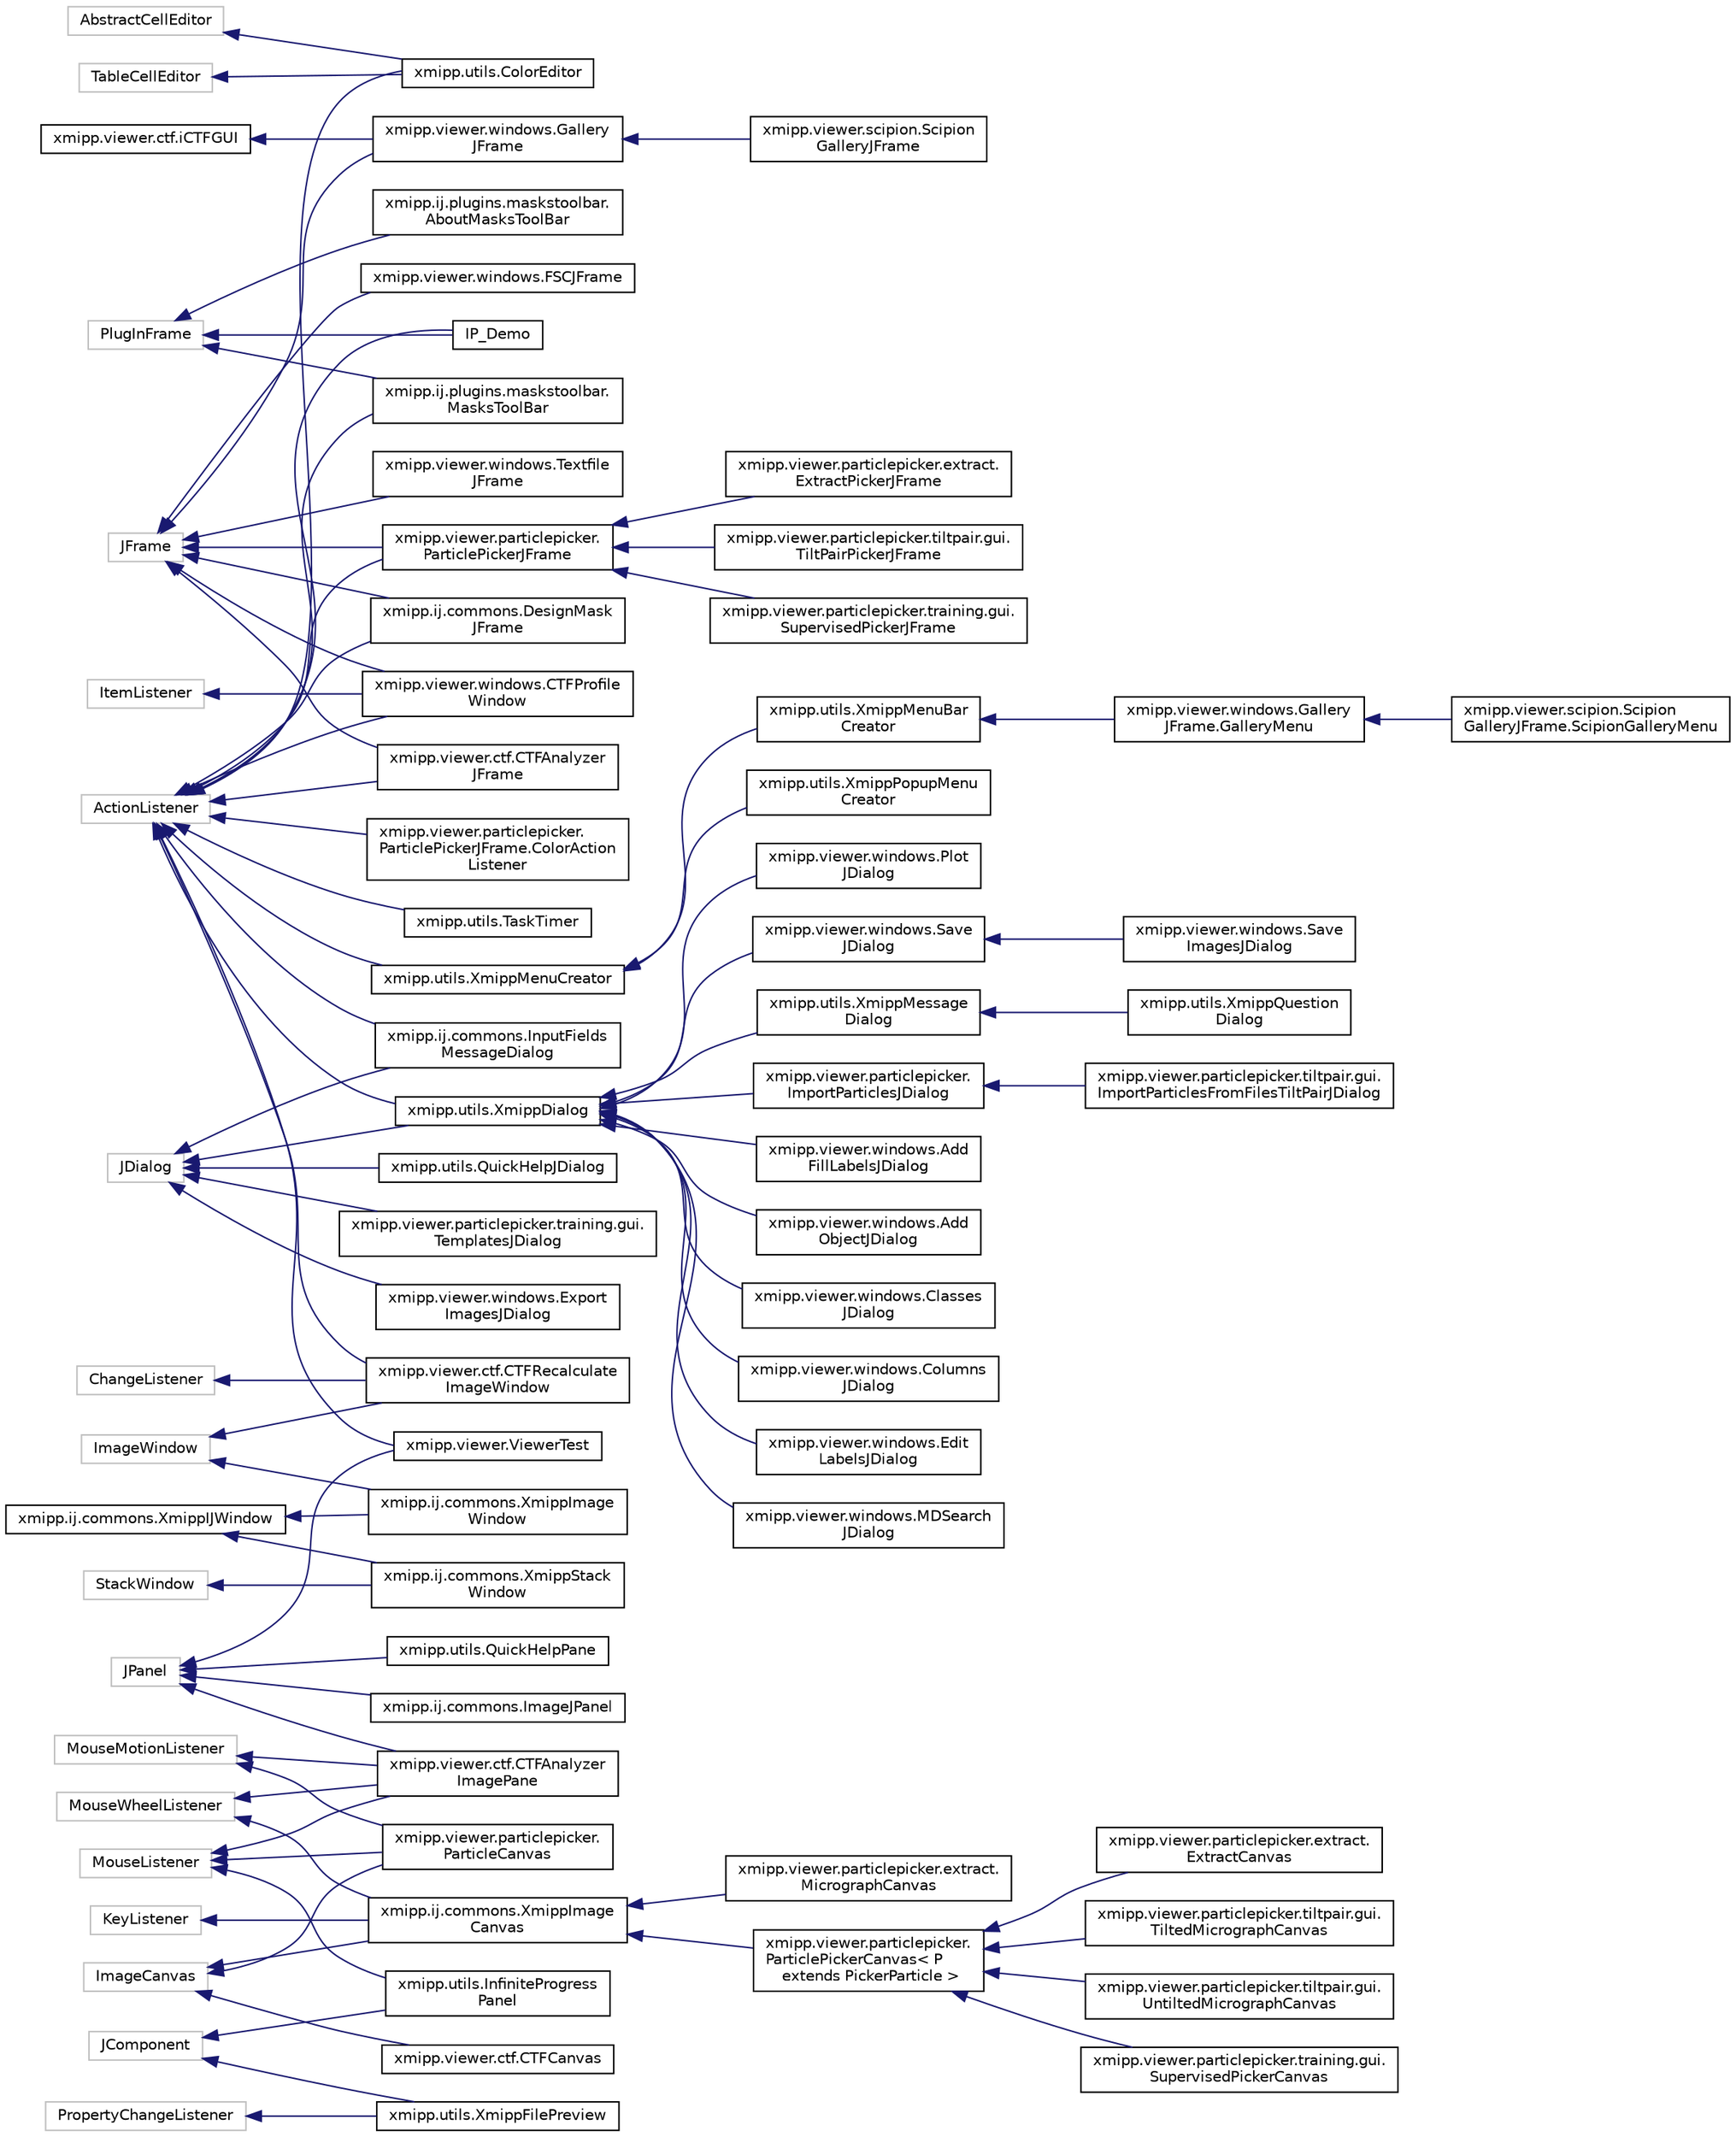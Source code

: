 digraph "Graphical Class Hierarchy"
{
  edge [fontname="Helvetica",fontsize="10",labelfontname="Helvetica",labelfontsize="10"];
  node [fontname="Helvetica",fontsize="10",shape=record];
  rankdir="LR";
  Node261 [label="AbstractCellEditor",height=0.2,width=0.4,color="grey75", fillcolor="white", style="filled"];
  Node261 -> Node120 [dir="back",color="midnightblue",fontsize="10",style="solid",fontname="Helvetica"];
  Node120 [label="xmipp.utils.ColorEditor",height=0.2,width=0.4,color="black", fillcolor="white", style="filled",URL="$classxmipp_1_1utils_1_1ColorEditor.html"];
  Node245 [label="ActionListener",height=0.2,width=0.4,color="grey75", fillcolor="white", style="filled"];
  Node245 -> Node129 [dir="back",color="midnightblue",fontsize="10",style="solid",fontname="Helvetica"];
  Node129 [label="IP_Demo",height=0.2,width=0.4,color="black", fillcolor="white", style="filled",URL="$classIP__Demo.html"];
  Node245 -> Node186 [dir="back",color="midnightblue",fontsize="10",style="solid",fontname="Helvetica"];
  Node186 [label="xmipp.ij.commons.DesignMask\lJFrame",height=0.2,width=0.4,color="black", fillcolor="white", style="filled",URL="$classxmipp_1_1ij_1_1commons_1_1DesignMaskJFrame.html"];
  Node245 -> Node198 [dir="back",color="midnightblue",fontsize="10",style="solid",fontname="Helvetica"];
  Node198 [label="xmipp.ij.commons.InputFields\lMessageDialog",height=0.2,width=0.4,color="black", fillcolor="white", style="filled",URL="$classxmipp_1_1ij_1_1commons_1_1InputFieldsMessageDialog.html"];
  Node245 -> Node131 [dir="back",color="midnightblue",fontsize="10",style="solid",fontname="Helvetica"];
  Node131 [label="xmipp.ij.plugins.maskstoolbar.\lMasksToolBar",height=0.2,width=0.4,color="black", fillcolor="white", style="filled",URL="$classxmipp_1_1ij_1_1plugins_1_1maskstoolbar_1_1MasksToolBar.html"];
  Node245 -> Node120 [dir="back",color="midnightblue",fontsize="10",style="solid",fontname="Helvetica"];
  Node245 -> Node246 [dir="back",color="midnightblue",fontsize="10",style="solid",fontname="Helvetica"];
  Node246 [label="xmipp.utils.TaskTimer",height=0.2,width=0.4,color="black", fillcolor="white", style="filled",URL="$classxmipp_1_1utils_1_1TaskTimer.html"];
  Node245 -> Node200 [dir="back",color="midnightblue",fontsize="10",style="solid",fontname="Helvetica"];
  Node200 [label="xmipp.utils.XmippDialog",height=0.2,width=0.4,color="black", fillcolor="white", style="filled",URL="$classxmipp_1_1utils_1_1XmippDialog.html"];
  Node200 -> Node201 [dir="back",color="midnightblue",fontsize="10",style="solid",fontname="Helvetica"];
  Node201 [label="xmipp.utils.XmippMessage\lDialog",height=0.2,width=0.4,color="black", fillcolor="white", style="filled",URL="$classxmipp_1_1utils_1_1XmippMessageDialog.html"];
  Node201 -> Node202 [dir="back",color="midnightblue",fontsize="10",style="solid",fontname="Helvetica"];
  Node202 [label="xmipp.utils.XmippQuestion\lDialog",height=0.2,width=0.4,color="black", fillcolor="white", style="filled",URL="$classxmipp_1_1utils_1_1XmippQuestionDialog.html"];
  Node200 -> Node203 [dir="back",color="midnightblue",fontsize="10",style="solid",fontname="Helvetica"];
  Node203 [label="xmipp.viewer.particlepicker.\lImportParticlesJDialog",height=0.2,width=0.4,color="black", fillcolor="white", style="filled",URL="$classxmipp_1_1viewer_1_1particlepicker_1_1ImportParticlesJDialog.html"];
  Node203 -> Node204 [dir="back",color="midnightblue",fontsize="10",style="solid",fontname="Helvetica"];
  Node204 [label="xmipp.viewer.particlepicker.tiltpair.gui.\lImportParticlesFromFilesTiltPairJDialog",height=0.2,width=0.4,color="black", fillcolor="white", style="filled",URL="$classxmipp_1_1viewer_1_1particlepicker_1_1tiltpair_1_1gui_1_1ImportParticlesFromFilesTiltPairJDialog.html"];
  Node200 -> Node205 [dir="back",color="midnightblue",fontsize="10",style="solid",fontname="Helvetica"];
  Node205 [label="xmipp.viewer.windows.Add\lFillLabelsJDialog",height=0.2,width=0.4,color="black", fillcolor="white", style="filled",URL="$classxmipp_1_1viewer_1_1windows_1_1AddFillLabelsJDialog.html"];
  Node200 -> Node206 [dir="back",color="midnightblue",fontsize="10",style="solid",fontname="Helvetica"];
  Node206 [label="xmipp.viewer.windows.Add\lObjectJDialog",height=0.2,width=0.4,color="black", fillcolor="white", style="filled",URL="$classxmipp_1_1viewer_1_1windows_1_1AddObjectJDialog.html"];
  Node200 -> Node207 [dir="back",color="midnightblue",fontsize="10",style="solid",fontname="Helvetica"];
  Node207 [label="xmipp.viewer.windows.Classes\lJDialog",height=0.2,width=0.4,color="black", fillcolor="white", style="filled",URL="$classxmipp_1_1viewer_1_1windows_1_1ClassesJDialog.html"];
  Node200 -> Node208 [dir="back",color="midnightblue",fontsize="10",style="solid",fontname="Helvetica"];
  Node208 [label="xmipp.viewer.windows.Columns\lJDialog",height=0.2,width=0.4,color="black", fillcolor="white", style="filled",URL="$classxmipp_1_1viewer_1_1windows_1_1ColumnsJDialog.html"];
  Node200 -> Node209 [dir="back",color="midnightblue",fontsize="10",style="solid",fontname="Helvetica"];
  Node209 [label="xmipp.viewer.windows.Edit\lLabelsJDialog",height=0.2,width=0.4,color="black", fillcolor="white", style="filled",URL="$classxmipp_1_1viewer_1_1windows_1_1EditLabelsJDialog.html"];
  Node200 -> Node210 [dir="back",color="midnightblue",fontsize="10",style="solid",fontname="Helvetica"];
  Node210 [label="xmipp.viewer.windows.MDSearch\lJDialog",height=0.2,width=0.4,color="black", fillcolor="white", style="filled",URL="$classxmipp_1_1viewer_1_1windows_1_1MDSearchJDialog.html"];
  Node200 -> Node211 [dir="back",color="midnightblue",fontsize="10",style="solid",fontname="Helvetica"];
  Node211 [label="xmipp.viewer.windows.Plot\lJDialog",height=0.2,width=0.4,color="black", fillcolor="white", style="filled",URL="$classxmipp_1_1viewer_1_1windows_1_1PlotJDialog.html"];
  Node200 -> Node212 [dir="back",color="midnightblue",fontsize="10",style="solid",fontname="Helvetica"];
  Node212 [label="xmipp.viewer.windows.Save\lJDialog",height=0.2,width=0.4,color="black", fillcolor="white", style="filled",URL="$classxmipp_1_1viewer_1_1windows_1_1SaveJDialog.html"];
  Node212 -> Node213 [dir="back",color="midnightblue",fontsize="10",style="solid",fontname="Helvetica"];
  Node213 [label="xmipp.viewer.windows.Save\lImagesJDialog",height=0.2,width=0.4,color="black", fillcolor="white", style="filled",URL="$classxmipp_1_1viewer_1_1windows_1_1SaveImagesJDialog.html"];
  Node245 -> Node247 [dir="back",color="midnightblue",fontsize="10",style="solid",fontname="Helvetica"];
  Node247 [label="xmipp.utils.XmippMenuCreator",height=0.2,width=0.4,color="black", fillcolor="white", style="filled",URL="$classxmipp_1_1utils_1_1XmippMenuCreator.html"];
  Node247 -> Node248 [dir="back",color="midnightblue",fontsize="10",style="solid",fontname="Helvetica"];
  Node248 [label="xmipp.utils.XmippMenuBar\lCreator",height=0.2,width=0.4,color="black", fillcolor="white", style="filled",URL="$classxmipp_1_1utils_1_1XmippMenuBarCreator.html"];
  Node248 -> Node249 [dir="back",color="midnightblue",fontsize="10",style="solid",fontname="Helvetica"];
  Node249 [label="xmipp.viewer.windows.Gallery\lJFrame.GalleryMenu",height=0.2,width=0.4,color="black", fillcolor="white", style="filled",URL="$classxmipp_1_1viewer_1_1windows_1_1GalleryJFrame_1_1GalleryMenu.html"];
  Node249 -> Node250 [dir="back",color="midnightblue",fontsize="10",style="solid",fontname="Helvetica"];
  Node250 [label="xmipp.viewer.scipion.Scipion\lGalleryJFrame.ScipionGalleryMenu",height=0.2,width=0.4,color="black", fillcolor="white", style="filled",URL="$classxmipp_1_1viewer_1_1scipion_1_1ScipionGalleryJFrame_1_1ScipionGalleryMenu.html"];
  Node247 -> Node251 [dir="back",color="midnightblue",fontsize="10",style="solid",fontname="Helvetica"];
  Node251 [label="xmipp.utils.XmippPopupMenu\lCreator",height=0.2,width=0.4,color="black", fillcolor="white", style="filled",URL="$classxmipp_1_1utils_1_1XmippPopupMenuCreator.html"];
  Node245 -> Node187 [dir="back",color="midnightblue",fontsize="10",style="solid",fontname="Helvetica"];
  Node187 [label="xmipp.viewer.ctf.CTFAnalyzer\lJFrame",height=0.2,width=0.4,color="black", fillcolor="white", style="filled",URL="$classxmipp_1_1viewer_1_1ctf_1_1CTFAnalyzerJFrame.html"];
  Node245 -> Node219 [dir="back",color="midnightblue",fontsize="10",style="solid",fontname="Helvetica"];
  Node219 [label="xmipp.viewer.ctf.CTFRecalculate\lImageWindow",height=0.2,width=0.4,color="black", fillcolor="white", style="filled",URL="$classxmipp_1_1viewer_1_1ctf_1_1CTFRecalculateImageWindow.html"];
  Node245 -> Node188 [dir="back",color="midnightblue",fontsize="10",style="solid",fontname="Helvetica"];
  Node188 [label="xmipp.viewer.particlepicker.\lParticlePickerJFrame",height=0.2,width=0.4,color="black", fillcolor="white", style="filled",URL="$classxmipp_1_1viewer_1_1particlepicker_1_1ParticlePickerJFrame.html"];
  Node188 -> Node189 [dir="back",color="midnightblue",fontsize="10",style="solid",fontname="Helvetica"];
  Node189 [label="xmipp.viewer.particlepicker.extract.\lExtractPickerJFrame",height=0.2,width=0.4,color="black", fillcolor="white", style="filled",URL="$classxmipp_1_1viewer_1_1particlepicker_1_1extract_1_1ExtractPickerJFrame.html"];
  Node188 -> Node190 [dir="back",color="midnightblue",fontsize="10",style="solid",fontname="Helvetica"];
  Node190 [label="xmipp.viewer.particlepicker.tiltpair.gui.\lTiltPairPickerJFrame",height=0.2,width=0.4,color="black", fillcolor="white", style="filled",URL="$classxmipp_1_1viewer_1_1particlepicker_1_1tiltpair_1_1gui_1_1TiltPairPickerJFrame.html"];
  Node188 -> Node191 [dir="back",color="midnightblue",fontsize="10",style="solid",fontname="Helvetica"];
  Node191 [label="xmipp.viewer.particlepicker.training.gui.\lSupervisedPickerJFrame",height=0.2,width=0.4,color="black", fillcolor="white", style="filled",URL="$classxmipp_1_1viewer_1_1particlepicker_1_1training_1_1gui_1_1SupervisedPickerJFrame.html"];
  Node245 -> Node252 [dir="back",color="midnightblue",fontsize="10",style="solid",fontname="Helvetica"];
  Node252 [label="xmipp.viewer.particlepicker.\lParticlePickerJFrame.ColorAction\lListener",height=0.2,width=0.4,color="black", fillcolor="white", style="filled",URL="$classxmipp_1_1viewer_1_1particlepicker_1_1ParticlePickerJFrame_1_1ColorActionListener.html"];
  Node245 -> Node183 [dir="back",color="midnightblue",fontsize="10",style="solid",fontname="Helvetica"];
  Node183 [label="xmipp.viewer.ViewerTest",height=0.2,width=0.4,color="black", fillcolor="white", style="filled",URL="$classxmipp_1_1viewer_1_1ViewerTest.html"];
  Node245 -> Node192 [dir="back",color="midnightblue",fontsize="10",style="solid",fontname="Helvetica"];
  Node192 [label="xmipp.viewer.windows.CTFProfile\lWindow",height=0.2,width=0.4,color="black", fillcolor="white", style="filled",URL="$classxmipp_1_1viewer_1_1windows_1_1CTFProfileWindow.html"];
  Node244 [label="ChangeListener",height=0.2,width=0.4,color="grey75", fillcolor="white", style="filled"];
  Node244 -> Node219 [dir="back",color="midnightblue",fontsize="10",style="solid",fontname="Helvetica"];
  Node223 [label="ImageCanvas",height=0.2,width=0.4,color="grey75", fillcolor="white", style="filled"];
  Node223 -> Node150 [dir="back",color="midnightblue",fontsize="10",style="solid",fontname="Helvetica"];
  Node150 [label="xmipp.ij.commons.XmippImage\lCanvas",height=0.2,width=0.4,color="black", fillcolor="white", style="filled",URL="$classxmipp_1_1ij_1_1commons_1_1XmippImageCanvas.html"];
  Node150 -> Node151 [dir="back",color="midnightblue",fontsize="10",style="solid",fontname="Helvetica"];
  Node151 [label="xmipp.viewer.particlepicker.extract.\lMicrographCanvas",height=0.2,width=0.4,color="black", fillcolor="white", style="filled",URL="$classxmipp_1_1viewer_1_1particlepicker_1_1extract_1_1MicrographCanvas.html"];
  Node150 -> Node152 [dir="back",color="midnightblue",fontsize="10",style="solid",fontname="Helvetica"];
  Node152 [label="xmipp.viewer.particlepicker.\lParticlePickerCanvas\< P\l extends PickerParticle \>",height=0.2,width=0.4,color="black", fillcolor="white", style="filled",URL="$classxmipp_1_1viewer_1_1particlepicker_1_1ParticlePickerCanvas.html"];
  Node152 -> Node153 [dir="back",color="midnightblue",fontsize="10",style="solid",fontname="Helvetica"];
  Node153 [label="xmipp.viewer.particlepicker.extract.\lExtractCanvas",height=0.2,width=0.4,color="black", fillcolor="white", style="filled",URL="$classxmipp_1_1viewer_1_1particlepicker_1_1extract_1_1ExtractCanvas.html"];
  Node152 -> Node154 [dir="back",color="midnightblue",fontsize="10",style="solid",fontname="Helvetica"];
  Node154 [label="xmipp.viewer.particlepicker.tiltpair.gui.\lTiltedMicrographCanvas",height=0.2,width=0.4,color="black", fillcolor="white", style="filled",URL="$classxmipp_1_1viewer_1_1particlepicker_1_1tiltpair_1_1gui_1_1TiltedMicrographCanvas.html"];
  Node152 -> Node155 [dir="back",color="midnightblue",fontsize="10",style="solid",fontname="Helvetica"];
  Node155 [label="xmipp.viewer.particlepicker.tiltpair.gui.\lUntiltedMicrographCanvas",height=0.2,width=0.4,color="black", fillcolor="white", style="filled",URL="$classxmipp_1_1viewer_1_1particlepicker_1_1tiltpair_1_1gui_1_1UntiltedMicrographCanvas.html"];
  Node152 -> Node156 [dir="back",color="midnightblue",fontsize="10",style="solid",fontname="Helvetica"];
  Node156 [label="xmipp.viewer.particlepicker.training.gui.\lSupervisedPickerCanvas",height=0.2,width=0.4,color="black", fillcolor="white", style="filled",URL="$classxmipp_1_1viewer_1_1particlepicker_1_1training_1_1gui_1_1SupervisedPickerCanvas.html"];
  Node223 -> Node224 [dir="back",color="midnightblue",fontsize="10",style="solid",fontname="Helvetica"];
  Node224 [label="xmipp.viewer.ctf.CTFCanvas",height=0.2,width=0.4,color="black", fillcolor="white", style="filled",URL="$classxmipp_1_1viewer_1_1ctf_1_1CTFCanvas.html"];
  Node223 -> Node159 [dir="back",color="midnightblue",fontsize="10",style="solid",fontname="Helvetica"];
  Node159 [label="xmipp.viewer.particlepicker.\lParticleCanvas",height=0.2,width=0.4,color="black", fillcolor="white", style="filled",URL="$classxmipp_1_1viewer_1_1particlepicker_1_1ParticleCanvas.html"];
  Node218 [label="ImageWindow",height=0.2,width=0.4,color="grey75", fillcolor="white", style="filled"];
  Node218 -> Node1 [dir="back",color="midnightblue",fontsize="10",style="solid",fontname="Helvetica"];
  Node1 [label="xmipp.ij.commons.XmippImage\lWindow",height=0.2,width=0.4,color="black", fillcolor="white", style="filled",URL="$classxmipp_1_1ij_1_1commons_1_1XmippImageWindow.html"];
  Node218 -> Node219 [dir="back",color="midnightblue",fontsize="10",style="solid",fontname="Helvetica"];
  Node217 [label="ItemListener",height=0.2,width=0.4,color="grey75", fillcolor="white", style="filled"];
  Node217 -> Node192 [dir="back",color="midnightblue",fontsize="10",style="solid",fontname="Helvetica"];
  Node216 [label="JComponent",height=0.2,width=0.4,color="grey75", fillcolor="white", style="filled"];
  Node216 -> Node161 [dir="back",color="midnightblue",fontsize="10",style="solid",fontname="Helvetica"];
  Node161 [label="xmipp.utils.InfiniteProgress\lPanel",height=0.2,width=0.4,color="black", fillcolor="white", style="filled",URL="$classxmipp_1_1utils_1_1InfiniteProgressPanel.html"];
  Node216 -> Node127 [dir="back",color="midnightblue",fontsize="10",style="solid",fontname="Helvetica"];
  Node127 [label="xmipp.utils.XmippFilePreview",height=0.2,width=0.4,color="black", fillcolor="white", style="filled",URL="$classxmipp_1_1utils_1_1XmippFilePreview.html"];
  Node197 [label="JDialog",height=0.2,width=0.4,color="grey75", fillcolor="white", style="filled"];
  Node197 -> Node198 [dir="back",color="midnightblue",fontsize="10",style="solid",fontname="Helvetica"];
  Node197 -> Node199 [dir="back",color="midnightblue",fontsize="10",style="solid",fontname="Helvetica"];
  Node199 [label="xmipp.utils.QuickHelpJDialog",height=0.2,width=0.4,color="black", fillcolor="white", style="filled",URL="$classxmipp_1_1utils_1_1QuickHelpJDialog.html"];
  Node197 -> Node200 [dir="back",color="midnightblue",fontsize="10",style="solid",fontname="Helvetica"];
  Node197 -> Node214 [dir="back",color="midnightblue",fontsize="10",style="solid",fontname="Helvetica"];
  Node214 [label="xmipp.viewer.particlepicker.training.gui.\lTemplatesJDialog",height=0.2,width=0.4,color="black", fillcolor="white", style="filled",URL="$classxmipp_1_1viewer_1_1particlepicker_1_1training_1_1gui_1_1TemplatesJDialog.html"];
  Node197 -> Node215 [dir="back",color="midnightblue",fontsize="10",style="solid",fontname="Helvetica"];
  Node215 [label="xmipp.viewer.windows.Export\lImagesJDialog",height=0.2,width=0.4,color="black", fillcolor="white", style="filled",URL="$classxmipp_1_1viewer_1_1windows_1_1ExportImagesJDialog.html"];
  Node185 [label="JFrame",height=0.2,width=0.4,color="grey75", fillcolor="white", style="filled"];
  Node185 -> Node186 [dir="back",color="midnightblue",fontsize="10",style="solid",fontname="Helvetica"];
  Node185 -> Node187 [dir="back",color="midnightblue",fontsize="10",style="solid",fontname="Helvetica"];
  Node185 -> Node188 [dir="back",color="midnightblue",fontsize="10",style="solid",fontname="Helvetica"];
  Node185 -> Node192 [dir="back",color="midnightblue",fontsize="10",style="solid",fontname="Helvetica"];
  Node185 -> Node193 [dir="back",color="midnightblue",fontsize="10",style="solid",fontname="Helvetica"];
  Node193 [label="xmipp.viewer.windows.FSCJFrame",height=0.2,width=0.4,color="black", fillcolor="white", style="filled",URL="$classxmipp_1_1viewer_1_1windows_1_1FSCJFrame.html"];
  Node185 -> Node79 [dir="back",color="midnightblue",fontsize="10",style="solid",fontname="Helvetica"];
  Node79 [label="xmipp.viewer.windows.Gallery\lJFrame",height=0.2,width=0.4,color="black", fillcolor="white", style="filled",URL="$classxmipp_1_1viewer_1_1windows_1_1GalleryJFrame.html"];
  Node79 -> Node80 [dir="back",color="midnightblue",fontsize="10",style="solid",fontname="Helvetica"];
  Node80 [label="xmipp.viewer.scipion.Scipion\lGalleryJFrame",height=0.2,width=0.4,color="black", fillcolor="white", style="filled",URL="$classxmipp_1_1viewer_1_1scipion_1_1ScipionGalleryJFrame.html"];
  Node185 -> Node194 [dir="back",color="midnightblue",fontsize="10",style="solid",fontname="Helvetica"];
  Node194 [label="xmipp.viewer.windows.Textfile\lJFrame",height=0.2,width=0.4,color="black", fillcolor="white", style="filled",URL="$classxmipp_1_1viewer_1_1windows_1_1TextfileJFrame.html"];
  Node180 [label="JPanel",height=0.2,width=0.4,color="grey75", fillcolor="white", style="filled"];
  Node180 -> Node181 [dir="back",color="midnightblue",fontsize="10",style="solid",fontname="Helvetica"];
  Node181 [label="xmipp.ij.commons.ImageJPanel",height=0.2,width=0.4,color="black", fillcolor="white", style="filled",URL="$classxmipp_1_1ij_1_1commons_1_1ImageJPanel.html"];
  Node180 -> Node182 [dir="back",color="midnightblue",fontsize="10",style="solid",fontname="Helvetica"];
  Node182 [label="xmipp.utils.QuickHelpPane",height=0.2,width=0.4,color="black", fillcolor="white", style="filled",URL="$classxmipp_1_1utils_1_1QuickHelpPane.html"];
  Node180 -> Node157 [dir="back",color="midnightblue",fontsize="10",style="solid",fontname="Helvetica"];
  Node157 [label="xmipp.viewer.ctf.CTFAnalyzer\lImagePane",height=0.2,width=0.4,color="black", fillcolor="white", style="filled",URL="$classxmipp_1_1viewer_1_1ctf_1_1CTFAnalyzerImagePane.html"];
  Node180 -> Node183 [dir="back",color="midnightblue",fontsize="10",style="solid",fontname="Helvetica"];
  Node174 [label="KeyListener",height=0.2,width=0.4,color="grey75", fillcolor="white", style="filled"];
  Node174 -> Node150 [dir="back",color="midnightblue",fontsize="10",style="solid",fontname="Helvetica"];
  Node160 [label="MouseListener",height=0.2,width=0.4,color="grey75", fillcolor="white", style="filled"];
  Node160 -> Node161 [dir="back",color="midnightblue",fontsize="10",style="solid",fontname="Helvetica"];
  Node160 -> Node157 [dir="back",color="midnightblue",fontsize="10",style="solid",fontname="Helvetica"];
  Node160 -> Node159 [dir="back",color="midnightblue",fontsize="10",style="solid",fontname="Helvetica"];
  Node158 [label="MouseMotionListener",height=0.2,width=0.4,color="grey75", fillcolor="white", style="filled"];
  Node158 -> Node157 [dir="back",color="midnightblue",fontsize="10",style="solid",fontname="Helvetica"];
  Node158 -> Node159 [dir="back",color="midnightblue",fontsize="10",style="solid",fontname="Helvetica"];
  Node149 [label="MouseWheelListener",height=0.2,width=0.4,color="grey75", fillcolor="white", style="filled"];
  Node149 -> Node150 [dir="back",color="midnightblue",fontsize="10",style="solid",fontname="Helvetica"];
  Node149 -> Node157 [dir="back",color="midnightblue",fontsize="10",style="solid",fontname="Helvetica"];
  Node128 [label="PlugInFrame",height=0.2,width=0.4,color="grey75", fillcolor="white", style="filled"];
  Node128 -> Node129 [dir="back",color="midnightblue",fontsize="10",style="solid",fontname="Helvetica"];
  Node128 -> Node130 [dir="back",color="midnightblue",fontsize="10",style="solid",fontname="Helvetica"];
  Node130 [label="xmipp.ij.plugins.maskstoolbar.\lAboutMasksToolBar",height=0.2,width=0.4,color="black", fillcolor="white", style="filled",URL="$classxmipp_1_1ij_1_1plugins_1_1maskstoolbar_1_1AboutMasksToolBar.html"];
  Node128 -> Node131 [dir="back",color="midnightblue",fontsize="10",style="solid",fontname="Helvetica"];
  Node126 [label="PropertyChangeListener",height=0.2,width=0.4,color="grey75", fillcolor="white", style="filled"];
  Node126 -> Node127 [dir="back",color="midnightblue",fontsize="10",style="solid",fontname="Helvetica"];
  Node125 [label="StackWindow",height=0.2,width=0.4,color="grey75", fillcolor="white", style="filled"];
  Node125 -> Node2 [dir="back",color="midnightblue",fontsize="10",style="solid",fontname="Helvetica"];
  Node2 [label="xmipp.ij.commons.XmippStack\lWindow",height=0.2,width=0.4,color="black", fillcolor="white", style="filled",URL="$classxmipp_1_1ij_1_1commons_1_1XmippStackWindow.html"];
  Node119 [label="TableCellEditor",height=0.2,width=0.4,color="grey75", fillcolor="white", style="filled"];
  Node119 -> Node120 [dir="back",color="midnightblue",fontsize="10",style="solid",fontname="Helvetica"];
  Node78 [label="xmipp.viewer.ctf.iCTFGUI",height=0.2,width=0.4,color="black", fillcolor="white", style="filled",URL="$interfacexmipp_1_1viewer_1_1ctf_1_1iCTFGUI.html"];
  Node78 -> Node79 [dir="back",color="midnightblue",fontsize="10",style="solid",fontname="Helvetica"];
  Node0 [label="xmipp.ij.commons.XmippIJWindow",height=0.2,width=0.4,color="black", fillcolor="white", style="filled",URL="$interfacexmipp_1_1ij_1_1commons_1_1XmippIJWindow.html"];
  Node0 -> Node1 [dir="back",color="midnightblue",fontsize="10",style="solid",fontname="Helvetica"];
  Node0 -> Node2 [dir="back",color="midnightblue",fontsize="10",style="solid",fontname="Helvetica"];
}

